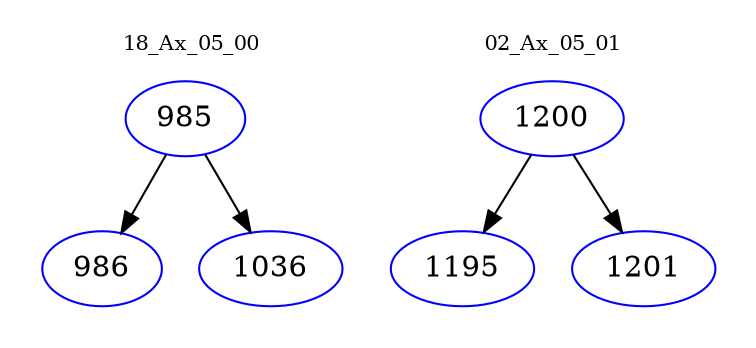 digraph{
subgraph cluster_0 {
color = white
label = "18_Ax_05_00";
fontsize=10;
T0_985 [label="985", color="blue"]
T0_985 -> T0_986 [color="black"]
T0_986 [label="986", color="blue"]
T0_985 -> T0_1036 [color="black"]
T0_1036 [label="1036", color="blue"]
}
subgraph cluster_1 {
color = white
label = "02_Ax_05_01";
fontsize=10;
T1_1200 [label="1200", color="blue"]
T1_1200 -> T1_1195 [color="black"]
T1_1195 [label="1195", color="blue"]
T1_1200 -> T1_1201 [color="black"]
T1_1201 [label="1201", color="blue"]
}
}
